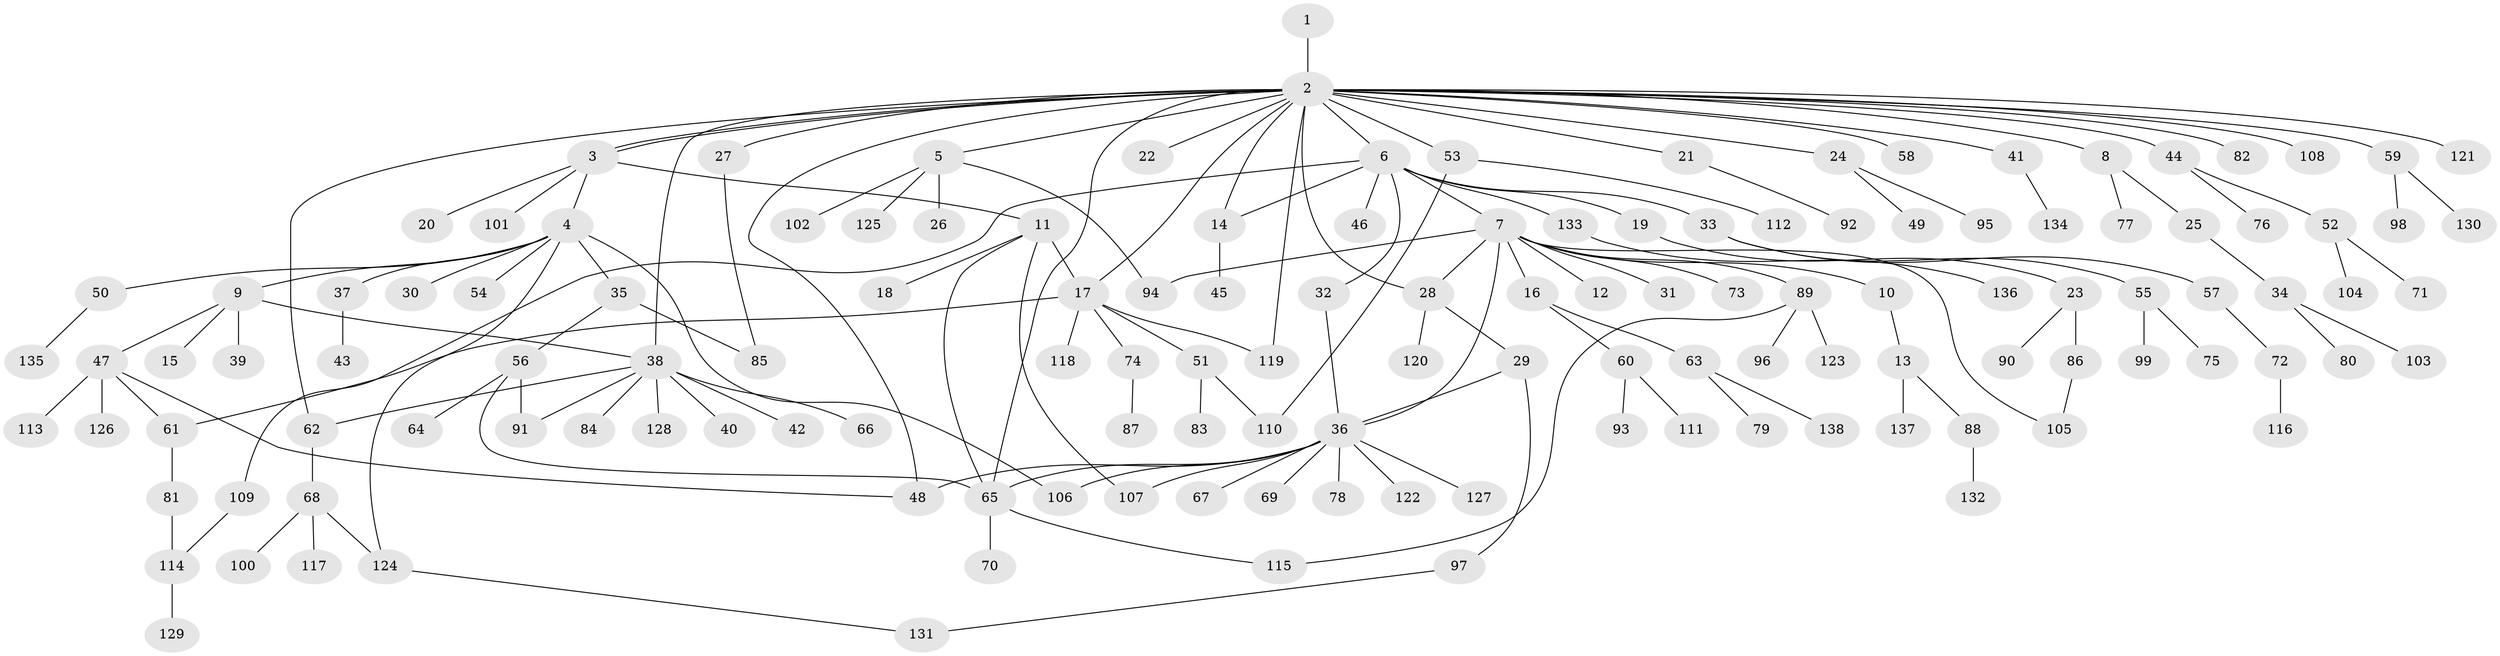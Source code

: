 // coarse degree distribution, {2: 0.3253012048192771, 10: 0.024096385542168676, 3: 0.14457831325301204, 1: 0.39759036144578314, 4: 0.03614457831325301, 8: 0.03614457831325301, 24: 0.012048192771084338, 5: 0.012048192771084338, 6: 0.012048192771084338}
// Generated by graph-tools (version 1.1) at 2025/36/03/04/25 23:36:51]
// undirected, 138 vertices, 163 edges
graph export_dot {
  node [color=gray90,style=filled];
  1;
  2;
  3;
  4;
  5;
  6;
  7;
  8;
  9;
  10;
  11;
  12;
  13;
  14;
  15;
  16;
  17;
  18;
  19;
  20;
  21;
  22;
  23;
  24;
  25;
  26;
  27;
  28;
  29;
  30;
  31;
  32;
  33;
  34;
  35;
  36;
  37;
  38;
  39;
  40;
  41;
  42;
  43;
  44;
  45;
  46;
  47;
  48;
  49;
  50;
  51;
  52;
  53;
  54;
  55;
  56;
  57;
  58;
  59;
  60;
  61;
  62;
  63;
  64;
  65;
  66;
  67;
  68;
  69;
  70;
  71;
  72;
  73;
  74;
  75;
  76;
  77;
  78;
  79;
  80;
  81;
  82;
  83;
  84;
  85;
  86;
  87;
  88;
  89;
  90;
  91;
  92;
  93;
  94;
  95;
  96;
  97;
  98;
  99;
  100;
  101;
  102;
  103;
  104;
  105;
  106;
  107;
  108;
  109;
  110;
  111;
  112;
  113;
  114;
  115;
  116;
  117;
  118;
  119;
  120;
  121;
  122;
  123;
  124;
  125;
  126;
  127;
  128;
  129;
  130;
  131;
  132;
  133;
  134;
  135;
  136;
  137;
  138;
  1 -- 2;
  2 -- 3;
  2 -- 3;
  2 -- 5;
  2 -- 6;
  2 -- 8;
  2 -- 14;
  2 -- 17;
  2 -- 21;
  2 -- 22;
  2 -- 24;
  2 -- 27;
  2 -- 28;
  2 -- 38;
  2 -- 41;
  2 -- 44;
  2 -- 48;
  2 -- 53;
  2 -- 58;
  2 -- 59;
  2 -- 62;
  2 -- 65;
  2 -- 82;
  2 -- 108;
  2 -- 119;
  2 -- 121;
  3 -- 4;
  3 -- 11;
  3 -- 20;
  3 -- 101;
  4 -- 9;
  4 -- 30;
  4 -- 35;
  4 -- 37;
  4 -- 50;
  4 -- 54;
  4 -- 106;
  4 -- 124;
  5 -- 26;
  5 -- 94;
  5 -- 102;
  5 -- 125;
  6 -- 7;
  6 -- 14;
  6 -- 19;
  6 -- 32;
  6 -- 33;
  6 -- 46;
  6 -- 109;
  6 -- 133;
  7 -- 10;
  7 -- 12;
  7 -- 16;
  7 -- 28;
  7 -- 31;
  7 -- 36;
  7 -- 73;
  7 -- 89;
  7 -- 94;
  7 -- 105;
  8 -- 25;
  8 -- 77;
  9 -- 15;
  9 -- 38;
  9 -- 39;
  9 -- 47;
  10 -- 13;
  11 -- 17;
  11 -- 18;
  11 -- 65;
  11 -- 107;
  13 -- 88;
  13 -- 137;
  14 -- 45;
  16 -- 60;
  16 -- 63;
  17 -- 51;
  17 -- 61;
  17 -- 74;
  17 -- 118;
  17 -- 119;
  19 -- 23;
  21 -- 92;
  23 -- 86;
  23 -- 90;
  24 -- 49;
  24 -- 95;
  25 -- 34;
  27 -- 85;
  28 -- 29;
  28 -- 120;
  29 -- 36;
  29 -- 97;
  32 -- 36;
  33 -- 55;
  33 -- 57;
  34 -- 80;
  34 -- 103;
  35 -- 56;
  35 -- 85;
  36 -- 48;
  36 -- 65;
  36 -- 67;
  36 -- 69;
  36 -- 78;
  36 -- 106;
  36 -- 107;
  36 -- 122;
  36 -- 127;
  37 -- 43;
  38 -- 40;
  38 -- 42;
  38 -- 62;
  38 -- 66;
  38 -- 84;
  38 -- 91;
  38 -- 128;
  41 -- 134;
  44 -- 52;
  44 -- 76;
  47 -- 48;
  47 -- 61;
  47 -- 113;
  47 -- 126;
  50 -- 135;
  51 -- 83;
  51 -- 110;
  52 -- 71;
  52 -- 104;
  53 -- 110;
  53 -- 112;
  55 -- 75;
  55 -- 99;
  56 -- 64;
  56 -- 65;
  56 -- 91;
  57 -- 72;
  59 -- 98;
  59 -- 130;
  60 -- 93;
  60 -- 111;
  61 -- 81;
  62 -- 68;
  63 -- 79;
  63 -- 138;
  65 -- 70;
  65 -- 115;
  68 -- 100;
  68 -- 117;
  68 -- 124;
  72 -- 116;
  74 -- 87;
  81 -- 114;
  86 -- 105;
  88 -- 132;
  89 -- 96;
  89 -- 115;
  89 -- 123;
  97 -- 131;
  109 -- 114;
  114 -- 129;
  124 -- 131;
  133 -- 136;
}
